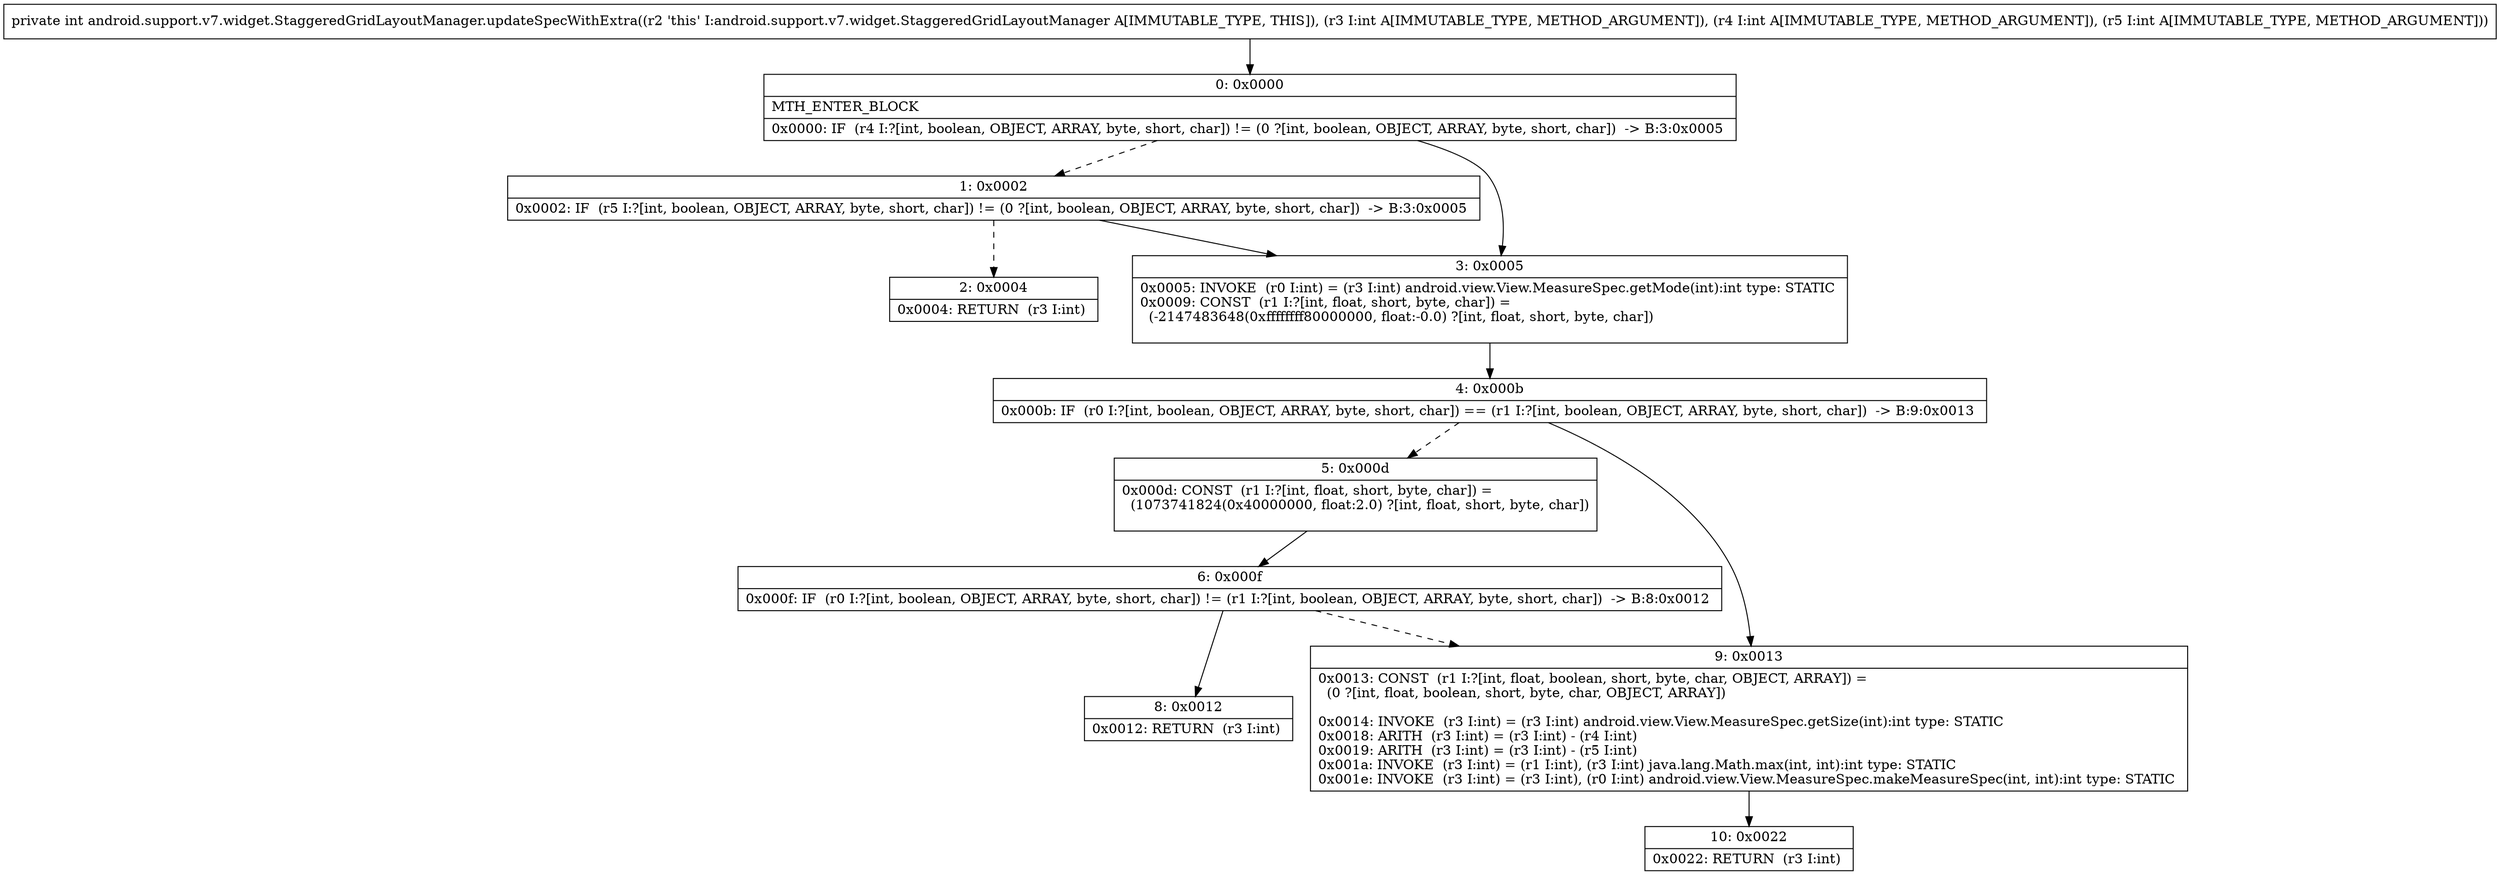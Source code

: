 digraph "CFG forandroid.support.v7.widget.StaggeredGridLayoutManager.updateSpecWithExtra(III)I" {
Node_0 [shape=record,label="{0\:\ 0x0000|MTH_ENTER_BLOCK\l|0x0000: IF  (r4 I:?[int, boolean, OBJECT, ARRAY, byte, short, char]) != (0 ?[int, boolean, OBJECT, ARRAY, byte, short, char])  \-\> B:3:0x0005 \l}"];
Node_1 [shape=record,label="{1\:\ 0x0002|0x0002: IF  (r5 I:?[int, boolean, OBJECT, ARRAY, byte, short, char]) != (0 ?[int, boolean, OBJECT, ARRAY, byte, short, char])  \-\> B:3:0x0005 \l}"];
Node_2 [shape=record,label="{2\:\ 0x0004|0x0004: RETURN  (r3 I:int) \l}"];
Node_3 [shape=record,label="{3\:\ 0x0005|0x0005: INVOKE  (r0 I:int) = (r3 I:int) android.view.View.MeasureSpec.getMode(int):int type: STATIC \l0x0009: CONST  (r1 I:?[int, float, short, byte, char]) = \l  (\-2147483648(0xffffffff80000000, float:\-0.0) ?[int, float, short, byte, char])\l \l}"];
Node_4 [shape=record,label="{4\:\ 0x000b|0x000b: IF  (r0 I:?[int, boolean, OBJECT, ARRAY, byte, short, char]) == (r1 I:?[int, boolean, OBJECT, ARRAY, byte, short, char])  \-\> B:9:0x0013 \l}"];
Node_5 [shape=record,label="{5\:\ 0x000d|0x000d: CONST  (r1 I:?[int, float, short, byte, char]) = \l  (1073741824(0x40000000, float:2.0) ?[int, float, short, byte, char])\l \l}"];
Node_6 [shape=record,label="{6\:\ 0x000f|0x000f: IF  (r0 I:?[int, boolean, OBJECT, ARRAY, byte, short, char]) != (r1 I:?[int, boolean, OBJECT, ARRAY, byte, short, char])  \-\> B:8:0x0012 \l}"];
Node_8 [shape=record,label="{8\:\ 0x0012|0x0012: RETURN  (r3 I:int) \l}"];
Node_9 [shape=record,label="{9\:\ 0x0013|0x0013: CONST  (r1 I:?[int, float, boolean, short, byte, char, OBJECT, ARRAY]) = \l  (0 ?[int, float, boolean, short, byte, char, OBJECT, ARRAY])\l \l0x0014: INVOKE  (r3 I:int) = (r3 I:int) android.view.View.MeasureSpec.getSize(int):int type: STATIC \l0x0018: ARITH  (r3 I:int) = (r3 I:int) \- (r4 I:int) \l0x0019: ARITH  (r3 I:int) = (r3 I:int) \- (r5 I:int) \l0x001a: INVOKE  (r3 I:int) = (r1 I:int), (r3 I:int) java.lang.Math.max(int, int):int type: STATIC \l0x001e: INVOKE  (r3 I:int) = (r3 I:int), (r0 I:int) android.view.View.MeasureSpec.makeMeasureSpec(int, int):int type: STATIC \l}"];
Node_10 [shape=record,label="{10\:\ 0x0022|0x0022: RETURN  (r3 I:int) \l}"];
MethodNode[shape=record,label="{private int android.support.v7.widget.StaggeredGridLayoutManager.updateSpecWithExtra((r2 'this' I:android.support.v7.widget.StaggeredGridLayoutManager A[IMMUTABLE_TYPE, THIS]), (r3 I:int A[IMMUTABLE_TYPE, METHOD_ARGUMENT]), (r4 I:int A[IMMUTABLE_TYPE, METHOD_ARGUMENT]), (r5 I:int A[IMMUTABLE_TYPE, METHOD_ARGUMENT])) }"];
MethodNode -> Node_0;
Node_0 -> Node_1[style=dashed];
Node_0 -> Node_3;
Node_1 -> Node_2[style=dashed];
Node_1 -> Node_3;
Node_3 -> Node_4;
Node_4 -> Node_5[style=dashed];
Node_4 -> Node_9;
Node_5 -> Node_6;
Node_6 -> Node_8;
Node_6 -> Node_9[style=dashed];
Node_9 -> Node_10;
}

